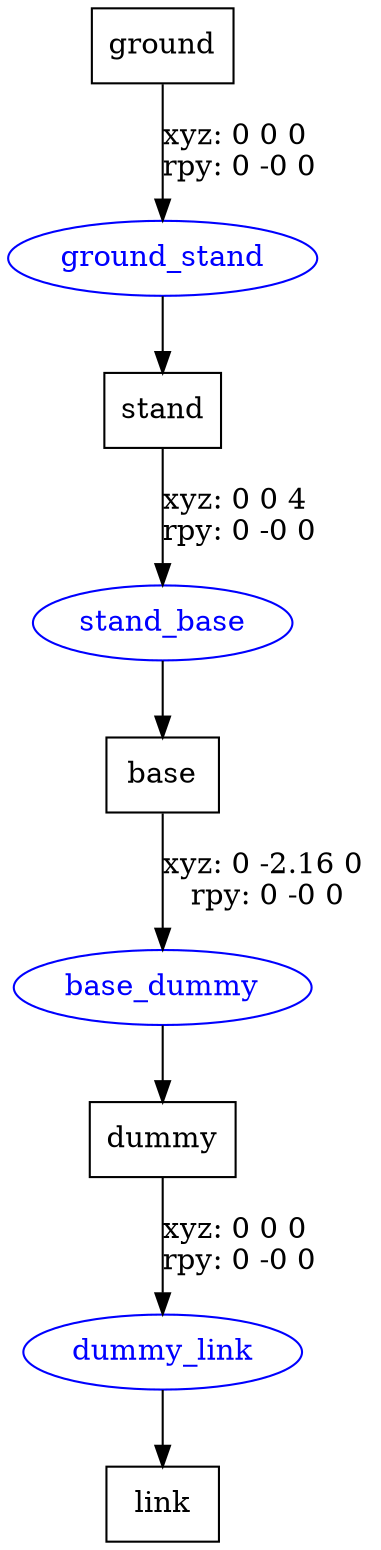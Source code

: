 digraph G {
node [shape=box];
"ground" [label="ground"];
"stand" [label="stand"];
"base" [label="base"];
"dummy" [label="dummy"];
"link" [label="link"];
node [shape=ellipse, color=blue, fontcolor=blue];
"ground" -> "ground_stand" [label="xyz: 0 0 0 \nrpy: 0 -0 0"]
"ground_stand" -> "stand"
"stand" -> "stand_base" [label="xyz: 0 0 4 \nrpy: 0 -0 0"]
"stand_base" -> "base"
"base" -> "base_dummy" [label="xyz: 0 -2.16 0 \nrpy: 0 -0 0"]
"base_dummy" -> "dummy"
"dummy" -> "dummy_link" [label="xyz: 0 0 0 \nrpy: 0 -0 0"]
"dummy_link" -> "link"
}
